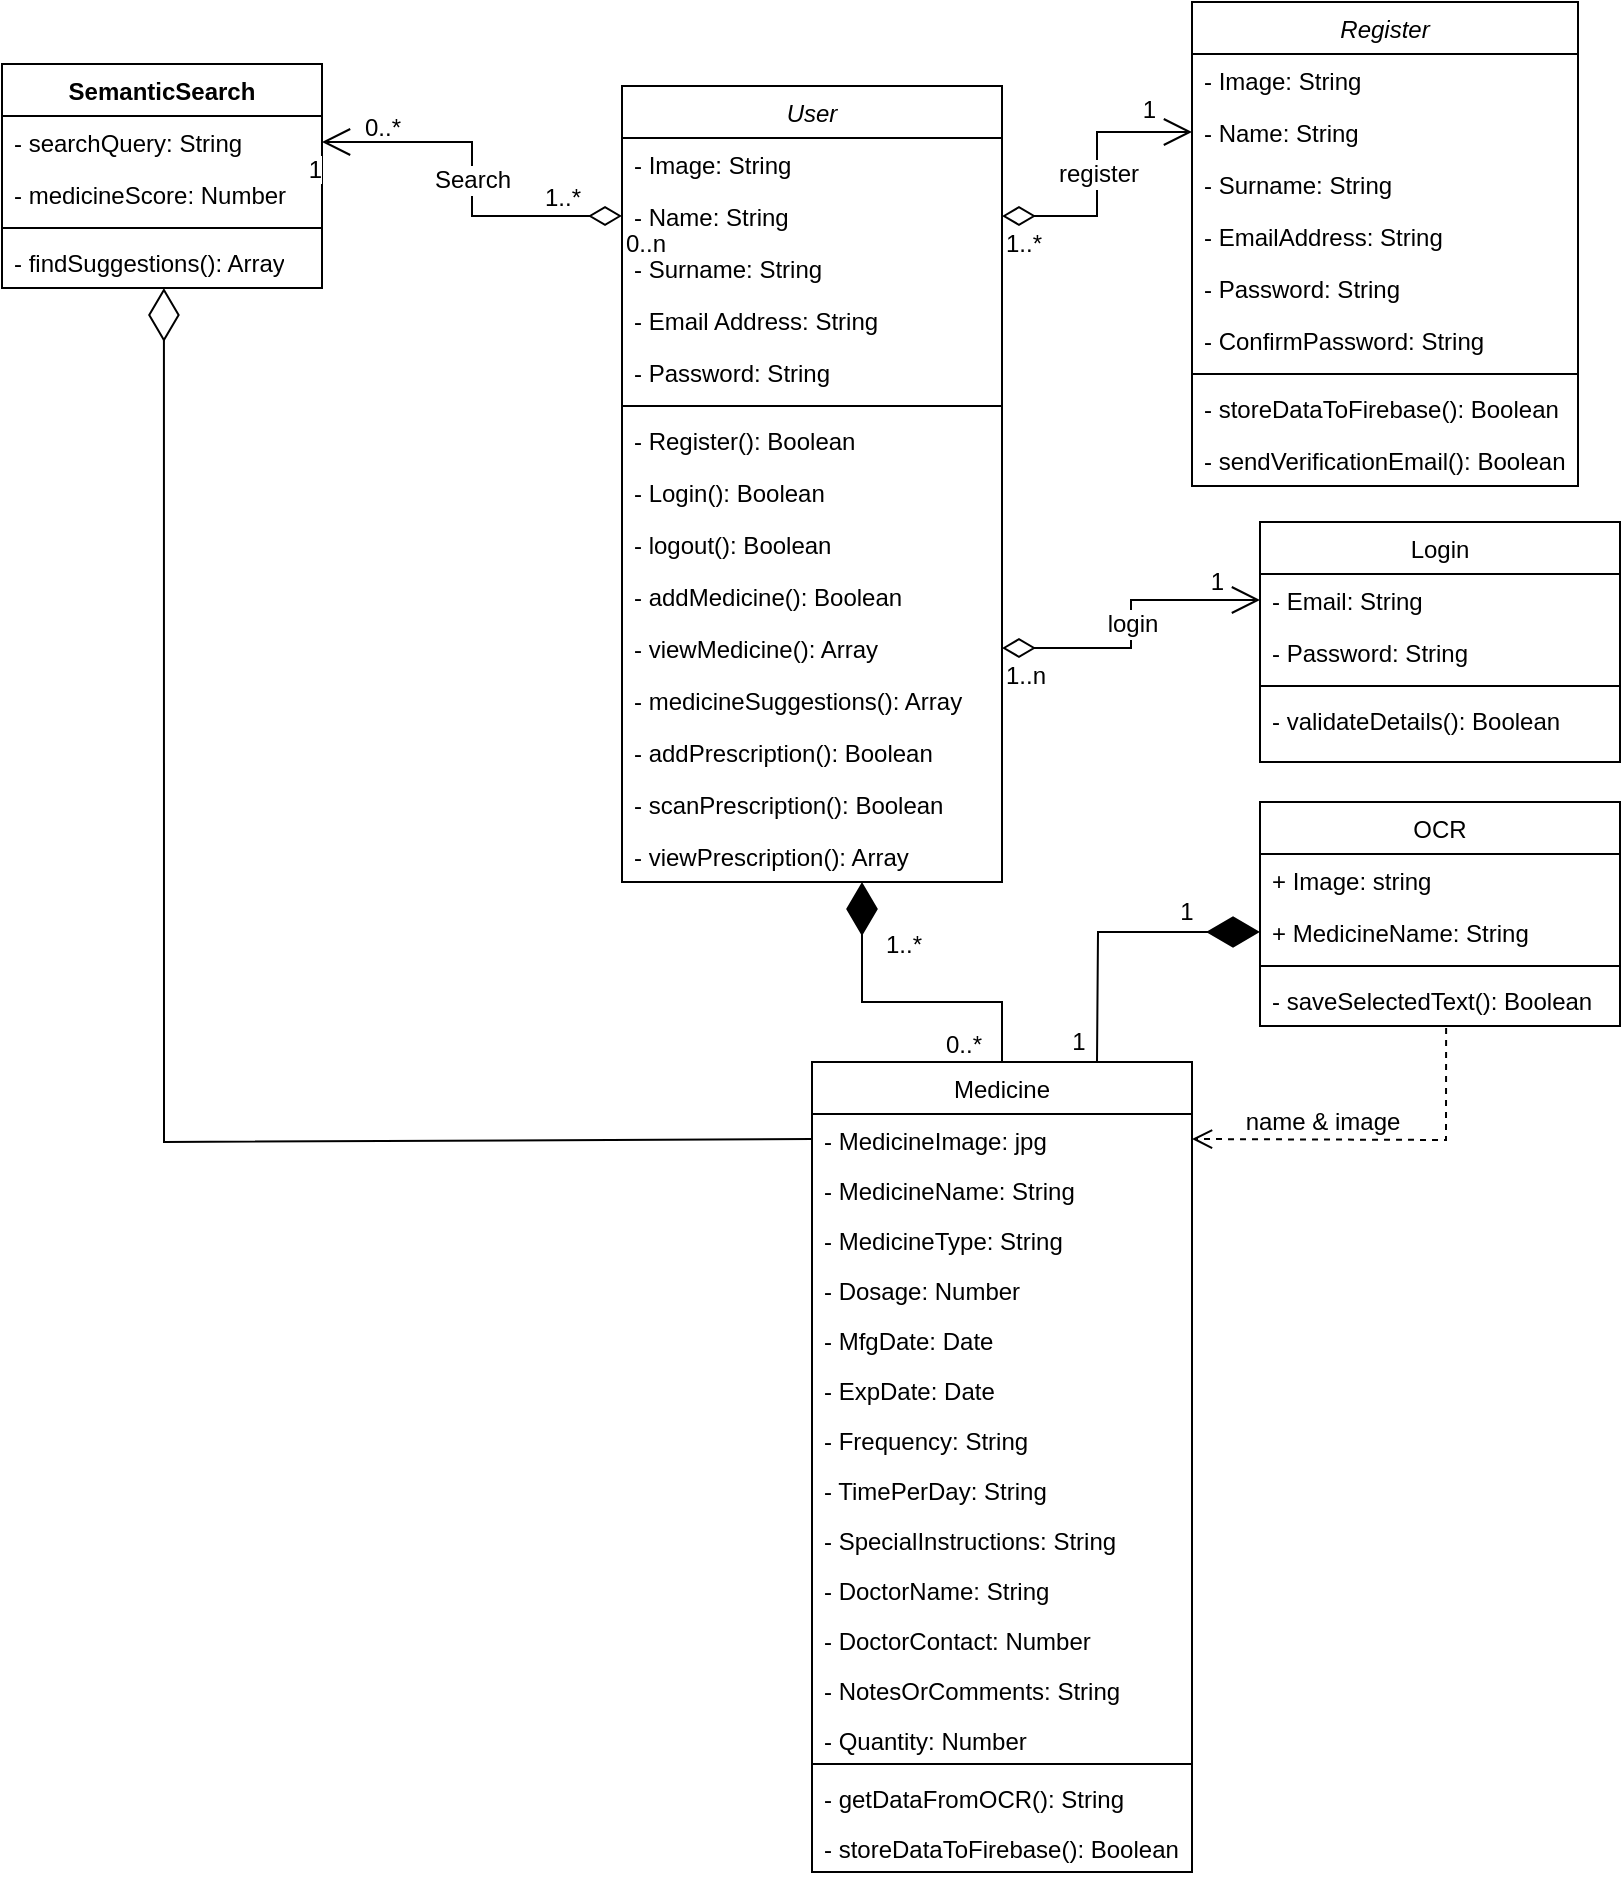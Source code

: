 <mxfile version="22.0.6" type="github">
  <diagram id="C5RBs43oDa-KdzZeNtuy" name="Page-1">
    <mxGraphModel dx="1707" dy="1615" grid="1" gridSize="10" guides="1" tooltips="1" connect="1" arrows="1" fold="1" page="1" pageScale="1" pageWidth="827" pageHeight="1169" math="0" shadow="0">
      <root>
        <mxCell id="WIyWlLk6GJQsqaUBKTNV-0" />
        <mxCell id="WIyWlLk6GJQsqaUBKTNV-1" parent="WIyWlLk6GJQsqaUBKTNV-0" />
        <mxCell id="zkfFHV4jXpPFQw0GAbJ--0" value="User" style="swimlane;fontStyle=2;align=center;verticalAlign=top;childLayout=stackLayout;horizontal=1;startSize=26;horizontalStack=0;resizeParent=1;resizeLast=0;collapsible=1;marginBottom=0;rounded=0;shadow=0;strokeWidth=1;" parent="WIyWlLk6GJQsqaUBKTNV-1" vertex="1">
          <mxGeometry x="80" y="-508" width="190" height="398" as="geometry">
            <mxRectangle x="230" y="140" width="160" height="26" as="alternateBounds" />
          </mxGeometry>
        </mxCell>
        <mxCell id="zkfFHV4jXpPFQw0GAbJ--1" value="- Image: String" style="text;align=left;verticalAlign=top;spacingLeft=4;spacingRight=4;overflow=hidden;rotatable=0;points=[[0,0.5],[1,0.5]];portConstraint=eastwest;" parent="zkfFHV4jXpPFQw0GAbJ--0" vertex="1">
          <mxGeometry y="26" width="190" height="26" as="geometry" />
        </mxCell>
        <mxCell id="o4Rcnv4ikrtxwTk4Mw7k-0" value="- Name: String" style="text;align=left;verticalAlign=top;spacingLeft=4;spacingRight=4;overflow=hidden;rotatable=0;points=[[0,0.5],[1,0.5]];portConstraint=eastwest;" vertex="1" parent="zkfFHV4jXpPFQw0GAbJ--0">
          <mxGeometry y="52" width="190" height="26" as="geometry" />
        </mxCell>
        <mxCell id="zkfFHV4jXpPFQw0GAbJ--2" value="- Surname: String" style="text;align=left;verticalAlign=top;spacingLeft=4;spacingRight=4;overflow=hidden;rotatable=0;points=[[0,0.5],[1,0.5]];portConstraint=eastwest;rounded=0;shadow=0;html=0;" parent="zkfFHV4jXpPFQw0GAbJ--0" vertex="1">
          <mxGeometry y="78" width="190" height="26" as="geometry" />
        </mxCell>
        <mxCell id="zkfFHV4jXpPFQw0GAbJ--3" value="- Email Address: String" style="text;align=left;verticalAlign=top;spacingLeft=4;spacingRight=4;overflow=hidden;rotatable=0;points=[[0,0.5],[1,0.5]];portConstraint=eastwest;rounded=0;shadow=0;html=0;" parent="zkfFHV4jXpPFQw0GAbJ--0" vertex="1">
          <mxGeometry y="104" width="190" height="26" as="geometry" />
        </mxCell>
        <mxCell id="VuXMi50tS37v2kmILsje-2" value="- Password: String" style="text;align=left;verticalAlign=top;spacingLeft=4;spacingRight=4;overflow=hidden;rotatable=0;points=[[0,0.5],[1,0.5]];portConstraint=eastwest;rounded=0;shadow=0;html=0;" parent="zkfFHV4jXpPFQw0GAbJ--0" vertex="1">
          <mxGeometry y="130" width="190" height="26" as="geometry" />
        </mxCell>
        <mxCell id="zkfFHV4jXpPFQw0GAbJ--4" value="" style="line;html=1;strokeWidth=1;align=left;verticalAlign=middle;spacingTop=-1;spacingLeft=3;spacingRight=3;rotatable=0;labelPosition=right;points=[];portConstraint=eastwest;" parent="zkfFHV4jXpPFQw0GAbJ--0" vertex="1">
          <mxGeometry y="156" width="190" height="8" as="geometry" />
        </mxCell>
        <mxCell id="zkfFHV4jXpPFQw0GAbJ--5" value="- Register(): Boolean" style="text;align=left;verticalAlign=top;spacingLeft=4;spacingRight=4;overflow=hidden;rotatable=0;points=[[0,0.5],[1,0.5]];portConstraint=eastwest;" parent="zkfFHV4jXpPFQw0GAbJ--0" vertex="1">
          <mxGeometry y="164" width="190" height="26" as="geometry" />
        </mxCell>
        <mxCell id="VuXMi50tS37v2kmILsje-4" value="- Login(): Boolean" style="text;align=left;verticalAlign=top;spacingLeft=4;spacingRight=4;overflow=hidden;rotatable=0;points=[[0,0.5],[1,0.5]];portConstraint=eastwest;" parent="zkfFHV4jXpPFQw0GAbJ--0" vertex="1">
          <mxGeometry y="190" width="190" height="26" as="geometry" />
        </mxCell>
        <mxCell id="VuXMi50tS37v2kmILsje-28" value="- logout(): Boolean" style="text;align=left;verticalAlign=top;spacingLeft=4;spacingRight=4;overflow=hidden;rotatable=0;points=[[0,0.5],[1,0.5]];portConstraint=eastwest;" parent="zkfFHV4jXpPFQw0GAbJ--0" vertex="1">
          <mxGeometry y="216" width="190" height="26" as="geometry" />
        </mxCell>
        <mxCell id="o4Rcnv4ikrtxwTk4Mw7k-19" value="- addMedicine(): Boolean" style="text;align=left;verticalAlign=top;spacingLeft=4;spacingRight=4;overflow=hidden;rotatable=0;points=[[0,0.5],[1,0.5]];portConstraint=eastwest;" vertex="1" parent="zkfFHV4jXpPFQw0GAbJ--0">
          <mxGeometry y="242" width="190" height="26" as="geometry" />
        </mxCell>
        <mxCell id="o4Rcnv4ikrtxwTk4Mw7k-20" value="- viewMedicine(): Array" style="text;align=left;verticalAlign=top;spacingLeft=4;spacingRight=4;overflow=hidden;rotatable=0;points=[[0,0.5],[1,0.5]];portConstraint=eastwest;" vertex="1" parent="zkfFHV4jXpPFQw0GAbJ--0">
          <mxGeometry y="268" width="190" height="26" as="geometry" />
        </mxCell>
        <mxCell id="o4Rcnv4ikrtxwTk4Mw7k-21" value="- medicineSuggestions(): Array" style="text;align=left;verticalAlign=top;spacingLeft=4;spacingRight=4;overflow=hidden;rotatable=0;points=[[0,0.5],[1,0.5]];portConstraint=eastwest;" vertex="1" parent="zkfFHV4jXpPFQw0GAbJ--0">
          <mxGeometry y="294" width="190" height="26" as="geometry" />
        </mxCell>
        <mxCell id="o4Rcnv4ikrtxwTk4Mw7k-23" value="- addPrescription(): Boolean" style="text;align=left;verticalAlign=top;spacingLeft=4;spacingRight=4;overflow=hidden;rotatable=0;points=[[0,0.5],[1,0.5]];portConstraint=eastwest;" vertex="1" parent="zkfFHV4jXpPFQw0GAbJ--0">
          <mxGeometry y="320" width="190" height="26" as="geometry" />
        </mxCell>
        <mxCell id="o4Rcnv4ikrtxwTk4Mw7k-24" value="- scanPrescription(): Boolean" style="text;align=left;verticalAlign=top;spacingLeft=4;spacingRight=4;overflow=hidden;rotatable=0;points=[[0,0.5],[1,0.5]];portConstraint=eastwest;" vertex="1" parent="zkfFHV4jXpPFQw0GAbJ--0">
          <mxGeometry y="346" width="190" height="26" as="geometry" />
        </mxCell>
        <mxCell id="o4Rcnv4ikrtxwTk4Mw7k-26" value="- viewPrescription(): Array" style="text;align=left;verticalAlign=top;spacingLeft=4;spacingRight=4;overflow=hidden;rotatable=0;points=[[0,0.5],[1,0.5]];portConstraint=eastwest;" vertex="1" parent="zkfFHV4jXpPFQw0GAbJ--0">
          <mxGeometry y="372" width="190" height="26" as="geometry" />
        </mxCell>
        <mxCell id="zkfFHV4jXpPFQw0GAbJ--17" value="Medicine" style="swimlane;fontStyle=0;align=center;verticalAlign=top;childLayout=stackLayout;horizontal=1;startSize=26;horizontalStack=0;resizeParent=1;resizeLast=0;collapsible=1;marginBottom=0;rounded=0;shadow=0;strokeWidth=1;" parent="WIyWlLk6GJQsqaUBKTNV-1" vertex="1">
          <mxGeometry x="175" y="-20" width="190" height="405" as="geometry">
            <mxRectangle x="550" y="140" width="160" height="26" as="alternateBounds" />
          </mxGeometry>
        </mxCell>
        <mxCell id="zkfFHV4jXpPFQw0GAbJ--18" value="- MedicineImage: jpg" style="text;align=left;verticalAlign=top;spacingLeft=4;spacingRight=4;overflow=hidden;rotatable=0;points=[[0,0.5],[1,0.5]];portConstraint=eastwest;" parent="zkfFHV4jXpPFQw0GAbJ--17" vertex="1">
          <mxGeometry y="26" width="190" height="25" as="geometry" />
        </mxCell>
        <mxCell id="o4Rcnv4ikrtxwTk4Mw7k-27" value="- MedicineName: String" style="text;align=left;verticalAlign=top;spacingLeft=4;spacingRight=4;overflow=hidden;rotatable=0;points=[[0,0.5],[1,0.5]];portConstraint=eastwest;" vertex="1" parent="zkfFHV4jXpPFQw0GAbJ--17">
          <mxGeometry y="51" width="190" height="25" as="geometry" />
        </mxCell>
        <mxCell id="o4Rcnv4ikrtxwTk4Mw7k-31" value="- MedicineType: String" style="text;align=left;verticalAlign=top;spacingLeft=4;spacingRight=4;overflow=hidden;rotatable=0;points=[[0,0.5],[1,0.5]];portConstraint=eastwest;" vertex="1" parent="zkfFHV4jXpPFQw0GAbJ--17">
          <mxGeometry y="76" width="190" height="25" as="geometry" />
        </mxCell>
        <mxCell id="o4Rcnv4ikrtxwTk4Mw7k-32" value="- Dosage: Number" style="text;align=left;verticalAlign=top;spacingLeft=4;spacingRight=4;overflow=hidden;rotatable=0;points=[[0,0.5],[1,0.5]];portConstraint=eastwest;" vertex="1" parent="zkfFHV4jXpPFQw0GAbJ--17">
          <mxGeometry y="101" width="190" height="25" as="geometry" />
        </mxCell>
        <mxCell id="zkfFHV4jXpPFQw0GAbJ--19" value="- MfgDate: Date" style="text;align=left;verticalAlign=top;spacingLeft=4;spacingRight=4;overflow=hidden;rotatable=0;points=[[0,0.5],[1,0.5]];portConstraint=eastwest;rounded=0;shadow=0;html=0;" parent="zkfFHV4jXpPFQw0GAbJ--17" vertex="1">
          <mxGeometry y="126" width="190" height="25" as="geometry" />
        </mxCell>
        <mxCell id="o4Rcnv4ikrtxwTk4Mw7k-30" value="- ExpDate: Date" style="text;align=left;verticalAlign=top;spacingLeft=4;spacingRight=4;overflow=hidden;rotatable=0;points=[[0,0.5],[1,0.5]];portConstraint=eastwest;rounded=0;shadow=0;html=0;" vertex="1" parent="zkfFHV4jXpPFQw0GAbJ--17">
          <mxGeometry y="151" width="190" height="25" as="geometry" />
        </mxCell>
        <mxCell id="o4Rcnv4ikrtxwTk4Mw7k-34" value="- Frequency: String" style="text;align=left;verticalAlign=top;spacingLeft=4;spacingRight=4;overflow=hidden;rotatable=0;points=[[0,0.5],[1,0.5]];portConstraint=eastwest;rounded=0;shadow=0;html=0;" vertex="1" parent="zkfFHV4jXpPFQw0GAbJ--17">
          <mxGeometry y="176" width="190" height="25" as="geometry" />
        </mxCell>
        <mxCell id="o4Rcnv4ikrtxwTk4Mw7k-35" value="- TimePerDay: String" style="text;align=left;verticalAlign=top;spacingLeft=4;spacingRight=4;overflow=hidden;rotatable=0;points=[[0,0.5],[1,0.5]];portConstraint=eastwest;rounded=0;shadow=0;html=0;" vertex="1" parent="zkfFHV4jXpPFQw0GAbJ--17">
          <mxGeometry y="201" width="190" height="25" as="geometry" />
        </mxCell>
        <mxCell id="o4Rcnv4ikrtxwTk4Mw7k-36" value="- SpecialInstructions: String" style="text;align=left;verticalAlign=top;spacingLeft=4;spacingRight=4;overflow=hidden;rotatable=0;points=[[0,0.5],[1,0.5]];portConstraint=eastwest;rounded=0;shadow=0;html=0;" vertex="1" parent="zkfFHV4jXpPFQw0GAbJ--17">
          <mxGeometry y="226" width="190" height="25" as="geometry" />
        </mxCell>
        <mxCell id="o4Rcnv4ikrtxwTk4Mw7k-37" value="- DoctorName: String" style="text;align=left;verticalAlign=top;spacingLeft=4;spacingRight=4;overflow=hidden;rotatable=0;points=[[0,0.5],[1,0.5]];portConstraint=eastwest;rounded=0;shadow=0;html=0;" vertex="1" parent="zkfFHV4jXpPFQw0GAbJ--17">
          <mxGeometry y="251" width="190" height="25" as="geometry" />
        </mxCell>
        <mxCell id="o4Rcnv4ikrtxwTk4Mw7k-38" value="- DoctorContact: Number" style="text;align=left;verticalAlign=top;spacingLeft=4;spacingRight=4;overflow=hidden;rotatable=0;points=[[0,0.5],[1,0.5]];portConstraint=eastwest;rounded=0;shadow=0;html=0;" vertex="1" parent="zkfFHV4jXpPFQw0GAbJ--17">
          <mxGeometry y="276" width="190" height="25" as="geometry" />
        </mxCell>
        <mxCell id="o4Rcnv4ikrtxwTk4Mw7k-39" value="- NotesOrComments: String" style="text;align=left;verticalAlign=top;spacingLeft=4;spacingRight=4;overflow=hidden;rotatable=0;points=[[0,0.5],[1,0.5]];portConstraint=eastwest;rounded=0;shadow=0;html=0;" vertex="1" parent="zkfFHV4jXpPFQw0GAbJ--17">
          <mxGeometry y="301" width="190" height="25" as="geometry" />
        </mxCell>
        <mxCell id="zkfFHV4jXpPFQw0GAbJ--20" value="- Quantity: Number" style="text;align=left;verticalAlign=top;spacingLeft=4;spacingRight=4;overflow=hidden;rotatable=0;points=[[0,0.5],[1,0.5]];portConstraint=eastwest;rounded=0;shadow=0;html=0;" parent="zkfFHV4jXpPFQw0GAbJ--17" vertex="1">
          <mxGeometry y="326" width="190" height="21" as="geometry" />
        </mxCell>
        <mxCell id="o4Rcnv4ikrtxwTk4Mw7k-40" value="" style="line;html=1;strokeWidth=1;align=left;verticalAlign=middle;spacingTop=-1;spacingLeft=3;spacingRight=3;rotatable=0;labelPosition=right;points=[];portConstraint=eastwest;" vertex="1" parent="zkfFHV4jXpPFQw0GAbJ--17">
          <mxGeometry y="347" width="190" height="8" as="geometry" />
        </mxCell>
        <mxCell id="o4Rcnv4ikrtxwTk4Mw7k-61" value="- getDataFromOCR(): String" style="text;align=left;verticalAlign=top;spacingLeft=4;spacingRight=4;overflow=hidden;rotatable=0;points=[[0,0.5],[1,0.5]];portConstraint=eastwest;rounded=0;shadow=0;html=0;" vertex="1" parent="zkfFHV4jXpPFQw0GAbJ--17">
          <mxGeometry y="355" width="190" height="25" as="geometry" />
        </mxCell>
        <mxCell id="o4Rcnv4ikrtxwTk4Mw7k-62" value="- storeDataToFirebase(): Boolean" style="text;align=left;verticalAlign=top;spacingLeft=4;spacingRight=4;overflow=hidden;rotatable=0;points=[[0,0.5],[1,0.5]];portConstraint=eastwest;rounded=0;shadow=0;html=0;" vertex="1" parent="zkfFHV4jXpPFQw0GAbJ--17">
          <mxGeometry y="380" width="190" height="25" as="geometry" />
        </mxCell>
        <mxCell id="VuXMi50tS37v2kmILsje-19" value="1..*" style="resizable=0;align=left;verticalAlign=bottom;labelBackgroundColor=none;fontSize=12;direction=south;" parent="WIyWlLk6GJQsqaUBKTNV-1" connectable="0" vertex="1">
          <mxGeometry x="210" y="-70" as="geometry" />
        </mxCell>
        <mxCell id="mE6UJYv_CZvFH5wL21DU-5" value="Login" style="swimlane;fontStyle=0;align=center;verticalAlign=top;childLayout=stackLayout;horizontal=1;startSize=26;horizontalStack=0;resizeParent=1;resizeLast=0;collapsible=1;marginBottom=0;rounded=0;shadow=0;strokeWidth=1;" parent="WIyWlLk6GJQsqaUBKTNV-1" vertex="1">
          <mxGeometry x="399" y="-290" width="180" height="120" as="geometry">
            <mxRectangle x="510" y="80" width="160" height="26" as="alternateBounds" />
          </mxGeometry>
        </mxCell>
        <mxCell id="mE6UJYv_CZvFH5wL21DU-7" value="- Email: String" style="text;align=left;verticalAlign=top;spacingLeft=4;spacingRight=4;overflow=hidden;rotatable=0;points=[[0,0.5],[1,0.5]];portConstraint=eastwest;rounded=0;shadow=0;html=0;" parent="mE6UJYv_CZvFH5wL21DU-5" vertex="1">
          <mxGeometry y="26" width="180" height="26" as="geometry" />
        </mxCell>
        <mxCell id="mE6UJYv_CZvFH5wL21DU-10" value="- Password: String" style="text;align=left;verticalAlign=top;spacingLeft=4;spacingRight=4;overflow=hidden;rotatable=0;points=[[0,0.5],[1,0.5]];portConstraint=eastwest;rounded=0;shadow=0;html=0;" parent="mE6UJYv_CZvFH5wL21DU-5" vertex="1">
          <mxGeometry y="52" width="180" height="26" as="geometry" />
        </mxCell>
        <mxCell id="mE6UJYv_CZvFH5wL21DU-11" value="" style="line;html=1;strokeWidth=1;align=left;verticalAlign=middle;spacingTop=-1;spacingLeft=3;spacingRight=3;rotatable=0;labelPosition=right;points=[];portConstraint=eastwest;" parent="mE6UJYv_CZvFH5wL21DU-5" vertex="1">
          <mxGeometry y="78" width="180" height="8" as="geometry" />
        </mxCell>
        <mxCell id="mE6UJYv_CZvFH5wL21DU-14" value="- validateDetails(): Boolean" style="text;align=left;verticalAlign=top;spacingLeft=4;spacingRight=4;overflow=hidden;rotatable=0;points=[[0,0.5],[1,0.5]];portConstraint=eastwest;" parent="mE6UJYv_CZvFH5wL21DU-5" vertex="1">
          <mxGeometry y="86" width="180" height="26" as="geometry" />
        </mxCell>
        <mxCell id="o4Rcnv4ikrtxwTk4Mw7k-6" value="0..*" style="resizable=0;align=left;verticalAlign=bottom;labelBackgroundColor=none;fontSize=12;" connectable="0" vertex="1" parent="WIyWlLk6GJQsqaUBKTNV-1">
          <mxGeometry x="240" y="-20" as="geometry" />
        </mxCell>
        <mxCell id="o4Rcnv4ikrtxwTk4Mw7k-7" value="Register" style="swimlane;fontStyle=2;align=center;verticalAlign=top;childLayout=stackLayout;horizontal=1;startSize=26;horizontalStack=0;resizeParent=1;resizeLast=0;collapsible=1;marginBottom=0;rounded=0;shadow=0;strokeWidth=1;" vertex="1" parent="WIyWlLk6GJQsqaUBKTNV-1">
          <mxGeometry x="365" y="-550" width="193" height="242" as="geometry">
            <mxRectangle x="230" y="140" width="160" height="26" as="alternateBounds" />
          </mxGeometry>
        </mxCell>
        <mxCell id="o4Rcnv4ikrtxwTk4Mw7k-8" value="- Image: String" style="text;align=left;verticalAlign=top;spacingLeft=4;spacingRight=4;overflow=hidden;rotatable=0;points=[[0,0.5],[1,0.5]];portConstraint=eastwest;" vertex="1" parent="o4Rcnv4ikrtxwTk4Mw7k-7">
          <mxGeometry y="26" width="193" height="26" as="geometry" />
        </mxCell>
        <mxCell id="o4Rcnv4ikrtxwTk4Mw7k-9" value="- Name: String" style="text;align=left;verticalAlign=top;spacingLeft=4;spacingRight=4;overflow=hidden;rotatable=0;points=[[0,0.5],[1,0.5]];portConstraint=eastwest;" vertex="1" parent="o4Rcnv4ikrtxwTk4Mw7k-7">
          <mxGeometry y="52" width="193" height="26" as="geometry" />
        </mxCell>
        <mxCell id="o4Rcnv4ikrtxwTk4Mw7k-10" value="- Surname: String" style="text;align=left;verticalAlign=top;spacingLeft=4;spacingRight=4;overflow=hidden;rotatable=0;points=[[0,0.5],[1,0.5]];portConstraint=eastwest;rounded=0;shadow=0;html=0;" vertex="1" parent="o4Rcnv4ikrtxwTk4Mw7k-7">
          <mxGeometry y="78" width="193" height="26" as="geometry" />
        </mxCell>
        <mxCell id="o4Rcnv4ikrtxwTk4Mw7k-11" value="- EmailAddress: String" style="text;align=left;verticalAlign=top;spacingLeft=4;spacingRight=4;overflow=hidden;rotatable=0;points=[[0,0.5],[1,0.5]];portConstraint=eastwest;rounded=0;shadow=0;html=0;" vertex="1" parent="o4Rcnv4ikrtxwTk4Mw7k-7">
          <mxGeometry y="104" width="193" height="26" as="geometry" />
        </mxCell>
        <mxCell id="o4Rcnv4ikrtxwTk4Mw7k-12" value="- Password: String" style="text;align=left;verticalAlign=top;spacingLeft=4;spacingRight=4;overflow=hidden;rotatable=0;points=[[0,0.5],[1,0.5]];portConstraint=eastwest;rounded=0;shadow=0;html=0;" vertex="1" parent="o4Rcnv4ikrtxwTk4Mw7k-7">
          <mxGeometry y="130" width="193" height="26" as="geometry" />
        </mxCell>
        <mxCell id="o4Rcnv4ikrtxwTk4Mw7k-13" value="- ConfirmPassword: String" style="text;align=left;verticalAlign=top;spacingLeft=4;spacingRight=4;overflow=hidden;rotatable=0;points=[[0,0.5],[1,0.5]];portConstraint=eastwest;rounded=0;shadow=0;html=0;" vertex="1" parent="o4Rcnv4ikrtxwTk4Mw7k-7">
          <mxGeometry y="156" width="193" height="26" as="geometry" />
        </mxCell>
        <mxCell id="o4Rcnv4ikrtxwTk4Mw7k-14" value="" style="line;html=1;strokeWidth=1;align=left;verticalAlign=middle;spacingTop=-1;spacingLeft=3;spacingRight=3;rotatable=0;labelPosition=right;points=[];portConstraint=eastwest;" vertex="1" parent="o4Rcnv4ikrtxwTk4Mw7k-7">
          <mxGeometry y="182" width="193" height="8" as="geometry" />
        </mxCell>
        <mxCell id="o4Rcnv4ikrtxwTk4Mw7k-15" value="- storeDataToFirebase(): Boolean" style="text;align=left;verticalAlign=top;spacingLeft=4;spacingRight=4;overflow=hidden;rotatable=0;points=[[0,0.5],[1,0.5]];portConstraint=eastwest;" vertex="1" parent="o4Rcnv4ikrtxwTk4Mw7k-7">
          <mxGeometry y="190" width="193" height="26" as="geometry" />
        </mxCell>
        <mxCell id="o4Rcnv4ikrtxwTk4Mw7k-69" value="- sendVerificationEmail(): Boolean" style="text;align=left;verticalAlign=top;spacingLeft=4;spacingRight=4;overflow=hidden;rotatable=0;points=[[0,0.5],[1,0.5]];portConstraint=eastwest;" vertex="1" parent="o4Rcnv4ikrtxwTk4Mw7k-7">
          <mxGeometry y="216" width="193" height="26" as="geometry" />
        </mxCell>
        <mxCell id="o4Rcnv4ikrtxwTk4Mw7k-28" value="" style="endArrow=diamondThin;endFill=1;endSize=24;html=1;rounded=0;exitX=0.5;exitY=0;exitDx=0;exitDy=0;" edge="1" parent="WIyWlLk6GJQsqaUBKTNV-1" source="zkfFHV4jXpPFQw0GAbJ--17">
          <mxGeometry width="160" relative="1" as="geometry">
            <mxPoint x="250" y="-30" as="sourcePoint" />
            <mxPoint x="200" y="-110" as="targetPoint" />
            <Array as="points">
              <mxPoint x="270" y="-50" />
              <mxPoint x="200" y="-50" />
            </Array>
          </mxGeometry>
        </mxCell>
        <mxCell id="o4Rcnv4ikrtxwTk4Mw7k-64" value="OCR" style="swimlane;fontStyle=0;align=center;verticalAlign=top;childLayout=stackLayout;horizontal=1;startSize=26;horizontalStack=0;resizeParent=1;resizeLast=0;collapsible=1;marginBottom=0;rounded=0;shadow=0;strokeWidth=1;" vertex="1" parent="WIyWlLk6GJQsqaUBKTNV-1">
          <mxGeometry x="399" y="-150" width="180" height="112" as="geometry">
            <mxRectangle x="510" y="80" width="160" height="26" as="alternateBounds" />
          </mxGeometry>
        </mxCell>
        <mxCell id="o4Rcnv4ikrtxwTk4Mw7k-65" value="+ Image: string" style="text;align=left;verticalAlign=top;spacingLeft=4;spacingRight=4;overflow=hidden;rotatable=0;points=[[0,0.5],[1,0.5]];portConstraint=eastwest;rounded=0;shadow=0;html=0;" vertex="1" parent="o4Rcnv4ikrtxwTk4Mw7k-64">
          <mxGeometry y="26" width="180" height="26" as="geometry" />
        </mxCell>
        <mxCell id="o4Rcnv4ikrtxwTk4Mw7k-70" value="+ MedicineName: String" style="text;align=left;verticalAlign=top;spacingLeft=4;spacingRight=4;overflow=hidden;rotatable=0;points=[[0,0.5],[1,0.5]];portConstraint=eastwest;rounded=0;shadow=0;html=0;" vertex="1" parent="o4Rcnv4ikrtxwTk4Mw7k-64">
          <mxGeometry y="52" width="180" height="26" as="geometry" />
        </mxCell>
        <mxCell id="o4Rcnv4ikrtxwTk4Mw7k-67" value="" style="line;html=1;strokeWidth=1;align=left;verticalAlign=middle;spacingTop=-1;spacingLeft=3;spacingRight=3;rotatable=0;labelPosition=right;points=[];portConstraint=eastwest;" vertex="1" parent="o4Rcnv4ikrtxwTk4Mw7k-64">
          <mxGeometry y="78" width="180" height="8" as="geometry" />
        </mxCell>
        <mxCell id="o4Rcnv4ikrtxwTk4Mw7k-68" value="- saveSelectedText(): Boolean" style="text;align=left;verticalAlign=top;spacingLeft=4;spacingRight=4;overflow=hidden;rotatable=0;points=[[0,0.5],[1,0.5]];portConstraint=eastwest;" vertex="1" parent="o4Rcnv4ikrtxwTk4Mw7k-64">
          <mxGeometry y="86" width="180" height="26" as="geometry" />
        </mxCell>
        <mxCell id="o4Rcnv4ikrtxwTk4Mw7k-92" value="" style="endArrow=diamondThin;endFill=1;endSize=24;html=1;rounded=0;fontFamily=Helvetica;fontSize=12;fontColor=default;entryX=0;entryY=0.5;entryDx=0;entryDy=0;exitX=0.75;exitY=0;exitDx=0;exitDy=0;" edge="1" parent="WIyWlLk6GJQsqaUBKTNV-1" source="zkfFHV4jXpPFQw0GAbJ--17" target="o4Rcnv4ikrtxwTk4Mw7k-70">
          <mxGeometry width="160" relative="1" as="geometry">
            <mxPoint x="250" y="60" as="sourcePoint" />
            <mxPoint x="410" y="60" as="targetPoint" />
            <Array as="points">
              <mxPoint x="318" y="-85" />
            </Array>
          </mxGeometry>
        </mxCell>
        <mxCell id="o4Rcnv4ikrtxwTk4Mw7k-93" value="1" style="text;html=1;align=center;verticalAlign=middle;resizable=0;points=[];autosize=1;strokeColor=none;fillColor=none;fontSize=12;fontFamily=Helvetica;fontColor=default;" vertex="1" parent="WIyWlLk6GJQsqaUBKTNV-1">
          <mxGeometry x="293" y="-45" width="30" height="30" as="geometry" />
        </mxCell>
        <mxCell id="o4Rcnv4ikrtxwTk4Mw7k-97" value="1" style="text;html=1;align=center;verticalAlign=middle;resizable=0;points=[];autosize=1;strokeColor=none;fillColor=none;fontSize=12;fontFamily=Helvetica;fontColor=default;" vertex="1" parent="WIyWlLk6GJQsqaUBKTNV-1">
          <mxGeometry x="347" y="-110" width="30" height="30" as="geometry" />
        </mxCell>
        <mxCell id="o4Rcnv4ikrtxwTk4Mw7k-98" value="name &amp;amp; image" style="html=1;verticalAlign=bottom;endArrow=open;dashed=1;endSize=8;curved=0;rounded=0;fontFamily=Helvetica;fontSize=12;fontColor=default;exitX=0.517;exitY=1.038;exitDx=0;exitDy=0;exitPerimeter=0;entryX=1;entryY=0.5;entryDx=0;entryDy=0;" edge="1" parent="WIyWlLk6GJQsqaUBKTNV-1" source="o4Rcnv4ikrtxwTk4Mw7k-68" target="zkfFHV4jXpPFQw0GAbJ--18">
          <mxGeometry x="0.29" relative="1" as="geometry">
            <mxPoint x="460" y="10" as="sourcePoint" />
            <mxPoint x="380" y="10" as="targetPoint" />
            <Array as="points">
              <mxPoint x="492" y="19" />
            </Array>
            <mxPoint as="offset" />
          </mxGeometry>
        </mxCell>
        <mxCell id="o4Rcnv4ikrtxwTk4Mw7k-101" value="SemanticSearch" style="swimlane;fontStyle=1;align=center;verticalAlign=top;childLayout=stackLayout;horizontal=1;startSize=26;horizontalStack=0;resizeParent=1;resizeParentMax=0;resizeLast=0;collapsible=1;marginBottom=0;whiteSpace=wrap;html=1;rounded=0;shadow=0;strokeColor=default;strokeWidth=1;fontFamily=Helvetica;fontSize=12;fontColor=default;fillColor=default;" vertex="1" parent="WIyWlLk6GJQsqaUBKTNV-1">
          <mxGeometry x="-230" y="-519" width="160" height="112" as="geometry" />
        </mxCell>
        <mxCell id="o4Rcnv4ikrtxwTk4Mw7k-102" value="- searchQuery: String" style="text;strokeColor=none;fillColor=none;align=left;verticalAlign=top;spacingLeft=4;spacingRight=4;overflow=hidden;rotatable=0;points=[[0,0.5],[1,0.5]];portConstraint=eastwest;whiteSpace=wrap;html=1;fontSize=12;fontFamily=Helvetica;fontColor=default;" vertex="1" parent="o4Rcnv4ikrtxwTk4Mw7k-101">
          <mxGeometry y="26" width="160" height="26" as="geometry" />
        </mxCell>
        <mxCell id="o4Rcnv4ikrtxwTk4Mw7k-105" value="- medicineScore: Number" style="text;strokeColor=none;fillColor=none;align=left;verticalAlign=top;spacingLeft=4;spacingRight=4;overflow=hidden;rotatable=0;points=[[0,0.5],[1,0.5]];portConstraint=eastwest;whiteSpace=wrap;html=1;fontSize=12;fontFamily=Helvetica;fontColor=default;" vertex="1" parent="o4Rcnv4ikrtxwTk4Mw7k-101">
          <mxGeometry y="52" width="160" height="26" as="geometry" />
        </mxCell>
        <mxCell id="o4Rcnv4ikrtxwTk4Mw7k-103" value="" style="line;strokeWidth=1;fillColor=none;align=left;verticalAlign=middle;spacingTop=-1;spacingLeft=3;spacingRight=3;rotatable=0;labelPosition=right;points=[];portConstraint=eastwest;strokeColor=inherit;rounded=0;shadow=0;fontFamily=Helvetica;fontSize=12;fontColor=default;startSize=26;" vertex="1" parent="o4Rcnv4ikrtxwTk4Mw7k-101">
          <mxGeometry y="78" width="160" height="8" as="geometry" />
        </mxCell>
        <mxCell id="o4Rcnv4ikrtxwTk4Mw7k-104" value="- findSuggestions(): Array" style="text;strokeColor=none;fillColor=none;align=left;verticalAlign=top;spacingLeft=4;spacingRight=4;overflow=hidden;rotatable=0;points=[[0,0.5],[1,0.5]];portConstraint=eastwest;whiteSpace=wrap;html=1;fontSize=12;fontFamily=Helvetica;fontColor=default;" vertex="1" parent="o4Rcnv4ikrtxwTk4Mw7k-101">
          <mxGeometry y="86" width="160" height="26" as="geometry" />
        </mxCell>
        <mxCell id="o4Rcnv4ikrtxwTk4Mw7k-106" value="Search" style="endArrow=open;html=1;endSize=12;startArrow=diamondThin;startSize=14;startFill=0;edgeStyle=orthogonalEdgeStyle;rounded=0;fontFamily=Helvetica;fontSize=12;fontColor=default;exitX=0;exitY=0.5;exitDx=0;exitDy=0;entryX=1;entryY=0.5;entryDx=0;entryDy=0;" edge="1" parent="WIyWlLk6GJQsqaUBKTNV-1" source="o4Rcnv4ikrtxwTk4Mw7k-0" target="o4Rcnv4ikrtxwTk4Mw7k-102">
          <mxGeometry relative="1" as="geometry">
            <mxPoint x="30" y="-340" as="sourcePoint" />
            <mxPoint x="-130" y="-340" as="targetPoint" />
          </mxGeometry>
        </mxCell>
        <mxCell id="o4Rcnv4ikrtxwTk4Mw7k-107" value="0..n" style="edgeLabel;resizable=0;html=1;align=left;verticalAlign=top;rounded=0;shadow=0;strokeColor=default;strokeWidth=1;fontFamily=Helvetica;fontSize=12;fontColor=default;startSize=26;fillColor=default;" connectable="0" vertex="1" parent="o4Rcnv4ikrtxwTk4Mw7k-106">
          <mxGeometry x="-1" relative="1" as="geometry" />
        </mxCell>
        <mxCell id="o4Rcnv4ikrtxwTk4Mw7k-108" value="1" style="edgeLabel;resizable=0;html=1;align=right;verticalAlign=top;rounded=0;shadow=0;strokeColor=default;strokeWidth=1;fontFamily=Helvetica;fontSize=12;fontColor=default;startSize=26;fillColor=default;" connectable="0" vertex="1" parent="o4Rcnv4ikrtxwTk4Mw7k-106">
          <mxGeometry x="1" relative="1" as="geometry" />
        </mxCell>
        <mxCell id="o4Rcnv4ikrtxwTk4Mw7k-109" value="0..*" style="text;html=1;align=center;verticalAlign=middle;resizable=0;points=[];autosize=1;strokeColor=none;fillColor=none;fontSize=12;fontFamily=Helvetica;fontColor=default;" vertex="1" parent="WIyWlLk6GJQsqaUBKTNV-1">
          <mxGeometry x="-60" y="-502" width="40" height="30" as="geometry" />
        </mxCell>
        <mxCell id="o4Rcnv4ikrtxwTk4Mw7k-114" value="1..*" style="text;html=1;align=center;verticalAlign=middle;resizable=0;points=[];autosize=1;strokeColor=none;fillColor=none;fontSize=12;fontFamily=Helvetica;fontColor=default;" vertex="1" parent="WIyWlLk6GJQsqaUBKTNV-1">
          <mxGeometry x="30" y="-467" width="40" height="30" as="geometry" />
        </mxCell>
        <mxCell id="o4Rcnv4ikrtxwTk4Mw7k-115" value="register" style="endArrow=open;html=1;endSize=12;startArrow=diamondThin;startSize=14;startFill=0;edgeStyle=orthogonalEdgeStyle;rounded=0;fontFamily=Helvetica;fontSize=12;fontColor=default;exitX=1;exitY=0.5;exitDx=0;exitDy=0;entryX=0;entryY=0.5;entryDx=0;entryDy=0;" edge="1" parent="WIyWlLk6GJQsqaUBKTNV-1" source="o4Rcnv4ikrtxwTk4Mw7k-0" target="o4Rcnv4ikrtxwTk4Mw7k-9">
          <mxGeometry relative="1" as="geometry">
            <mxPoint x="50" y="-330" as="sourcePoint" />
            <mxPoint x="210" y="-330" as="targetPoint" />
          </mxGeometry>
        </mxCell>
        <mxCell id="o4Rcnv4ikrtxwTk4Mw7k-116" value="1..*" style="edgeLabel;resizable=0;html=1;align=left;verticalAlign=top;rounded=0;shadow=0;strokeColor=default;strokeWidth=1;fontFamily=Helvetica;fontSize=12;fontColor=default;startSize=26;fillColor=default;" connectable="0" vertex="1" parent="o4Rcnv4ikrtxwTk4Mw7k-115">
          <mxGeometry x="-1" relative="1" as="geometry" />
        </mxCell>
        <mxCell id="o4Rcnv4ikrtxwTk4Mw7k-117" value="1" style="edgeLabel;resizable=0;html=1;align=right;verticalAlign=top;rounded=0;shadow=0;strokeColor=default;strokeWidth=1;fontFamily=Helvetica;fontSize=12;fontColor=default;startSize=26;fillColor=default;" connectable="0" vertex="1" parent="o4Rcnv4ikrtxwTk4Mw7k-115">
          <mxGeometry x="1" relative="1" as="geometry">
            <mxPoint x="-18" y="-25" as="offset" />
          </mxGeometry>
        </mxCell>
        <mxCell id="o4Rcnv4ikrtxwTk4Mw7k-118" value="login" style="endArrow=open;html=1;endSize=12;startArrow=diamondThin;startSize=14;startFill=0;edgeStyle=orthogonalEdgeStyle;rounded=0;fontFamily=Helvetica;fontSize=12;fontColor=default;exitX=1;exitY=0.5;exitDx=0;exitDy=0;entryX=0;entryY=0.5;entryDx=0;entryDy=0;" edge="1" parent="WIyWlLk6GJQsqaUBKTNV-1" source="o4Rcnv4ikrtxwTk4Mw7k-20" target="mE6UJYv_CZvFH5wL21DU-7">
          <mxGeometry relative="1" as="geometry">
            <mxPoint x="50" y="-330" as="sourcePoint" />
            <mxPoint x="210" y="-330" as="targetPoint" />
          </mxGeometry>
        </mxCell>
        <mxCell id="o4Rcnv4ikrtxwTk4Mw7k-119" value="1..n" style="edgeLabel;resizable=0;html=1;align=left;verticalAlign=top;rounded=0;shadow=0;strokeColor=default;strokeWidth=1;fontFamily=Helvetica;fontSize=12;fontColor=default;startSize=26;fillColor=default;" connectable="0" vertex="1" parent="o4Rcnv4ikrtxwTk4Mw7k-118">
          <mxGeometry x="-1" relative="1" as="geometry" />
        </mxCell>
        <mxCell id="o4Rcnv4ikrtxwTk4Mw7k-120" value="1" style="edgeLabel;resizable=0;html=1;align=right;verticalAlign=top;rounded=0;shadow=0;strokeColor=default;strokeWidth=1;fontFamily=Helvetica;fontSize=12;fontColor=default;startSize=26;fillColor=default;" connectable="0" vertex="1" parent="o4Rcnv4ikrtxwTk4Mw7k-118">
          <mxGeometry x="1" relative="1" as="geometry">
            <mxPoint x="-18" y="-23" as="offset" />
          </mxGeometry>
        </mxCell>
        <mxCell id="o4Rcnv4ikrtxwTk4Mw7k-121" value="" style="endArrow=diamondThin;endFill=0;endSize=24;html=1;rounded=0;fontFamily=Helvetica;fontSize=12;fontColor=default;exitX=0;exitY=0.5;exitDx=0;exitDy=0;entryX=0.506;entryY=1.038;entryDx=0;entryDy=0;entryPerimeter=0;" edge="1" parent="WIyWlLk6GJQsqaUBKTNV-1" source="zkfFHV4jXpPFQw0GAbJ--18">
          <mxGeometry width="160" relative="1" as="geometry">
            <mxPoint x="175" y="106.5" as="sourcePoint" />
            <mxPoint x="-149.04" y="-407.012" as="targetPoint" />
            <Array as="points">
              <mxPoint x="-149" y="20" />
            </Array>
          </mxGeometry>
        </mxCell>
      </root>
    </mxGraphModel>
  </diagram>
</mxfile>
